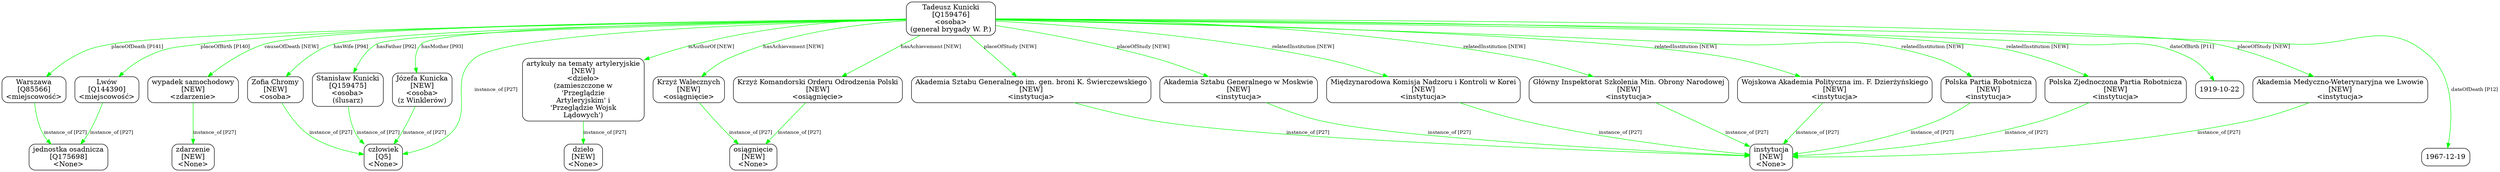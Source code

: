 digraph {
	node [shape=box,
		style=rounded
	];
	edge [fontsize=10];
	"Tadeusz Kunicki
[Q159476]
<osoba>
(generał brygady W. P.)"	[color=black,
		label="Tadeusz Kunicki
[Q159476]
<osoba>
(generał brygady W. P.)"];
	"Lwów
[Q144390]
<miejscowość>"	[color=black,
		label="Lwów
[Q144390]
<miejscowość>"];
	"Tadeusz Kunicki
[Q159476]
<osoba>
(generał brygady W. P.)" -> "Lwów
[Q144390]
<miejscowość>"	[color=green,
		label="placeOfBirth [P140]"];
	"Warszawa
[Q85566]
<miejscowość>"	[color=black,
		label="Warszawa
[Q85566]
<miejscowość>"];
	"Tadeusz Kunicki
[Q159476]
<osoba>
(generał brygady W. P.)" -> "Warszawa
[Q85566]
<miejscowość>"	[color=green,
		label="placeOfDeath [P141]"];
	"wypadek samochodowy
[NEW]
<zdarzenie>"	[color=black,
		label="wypadek samochodowy
[NEW]
<zdarzenie>"];
	"Tadeusz Kunicki
[Q159476]
<osoba>
(generał brygady W. P.)" -> "wypadek samochodowy
[NEW]
<zdarzenie>"	[color=green,
		label="causeOfDeath [NEW]"];
	"Stanisław Kunicki
[Q159475]
<osoba>
(ślusarz)"	[color=black,
		label="Stanisław Kunicki
[Q159475]
<osoba>
(ślusarz)"];
	"Tadeusz Kunicki
[Q159476]
<osoba>
(generał brygady W. P.)" -> "Stanisław Kunicki
[Q159475]
<osoba>
(ślusarz)"	[color=green,
		label="hasFather [P92]"];
	"Józefa Kunicka
[NEW]
<osoba>
(z Winklerów)"	[color=black,
		label="Józefa Kunicka
[NEW]
<osoba>
(z Winklerów)"];
	"Tadeusz Kunicki
[Q159476]
<osoba>
(generał brygady W. P.)" -> "Józefa Kunicka
[NEW]
<osoba>
(z Winklerów)"	[color=green,
		label="hasMother [P93]"];
	"Zofia Chromy
[NEW]
<osoba>"	[color=black,
		label="Zofia Chromy
[NEW]
<osoba>"];
	"Tadeusz Kunicki
[Q159476]
<osoba>
(generał brygady W. P.)" -> "Zofia Chromy
[NEW]
<osoba>"	[color=green,
		label="hasWife [P94]"];
	"Polska Partia Robotnicza
[NEW]
<instytucja>"	[color=black,
		label="Polska Partia Robotnicza
[NEW]
<instytucja>"];
	"Tadeusz Kunicki
[Q159476]
<osoba>
(generał brygady W. P.)" -> "Polska Partia Robotnicza
[NEW]
<instytucja>"	[color=green,
		label="relatedInstitution [NEW]"];
	"Polska Zjednoczona Partia Robotnicza
[NEW]
<instytucja>"	[color=black,
		label="Polska Zjednoczona Partia Robotnicza
[NEW]
<instytucja>"];
	"Tadeusz Kunicki
[Q159476]
<osoba>
(generał brygady W. P.)" -> "Polska Zjednoczona Partia Robotnicza
[NEW]
<instytucja>"	[color=green,
		label="relatedInstitution [NEW]"];
	"artykuły na tematy artyleryjskie
[NEW]
<dzieło>
(zamieszczone w
'Przeglądzie
Artyleryjskim' i
'Przeglądzie Wojsk
Lądowych')"	[color=black,
		label="artykuły na tematy artyleryjskie
[NEW]
<dzieło>
(zamieszczone w
'Przeglądzie
Artyleryjskim' i
'Przeglądzie Wojsk
Lądowych')"];
	"Tadeusz Kunicki
[Q159476]
<osoba>
(generał brygady W. P.)" -> "artykuły na tematy artyleryjskie
[NEW]
<dzieło>
(zamieszczone w
'Przeglądzie
Artyleryjskim' i
'Przeglądzie Wojsk
Lądowych')"	[color=green,
		label="isAuthorOf [NEW]"];
	"Krzyż Komandorski Orderu Odrodzenia Polski
[NEW]
<osiągnięcie>"	[color=black,
		label="Krzyż Komandorski Orderu Odrodzenia Polski
[NEW]
<osiągnięcie>"];
	"Tadeusz Kunicki
[Q159476]
<osoba>
(generał brygady W. P.)" -> "Krzyż Komandorski Orderu Odrodzenia Polski
[NEW]
<osiągnięcie>"	[color=green,
		label="hasAchievement [NEW]"];
	"Krzyż Walecznych
[NEW]
<osiągnięcie>"	[color=black,
		label="Krzyż Walecznych
[NEW]
<osiągnięcie>"];
	"Tadeusz Kunicki
[Q159476]
<osoba>
(generał brygady W. P.)" -> "Krzyż Walecznych
[NEW]
<osiągnięcie>"	[color=green,
		label="hasAchievement [NEW]"];
	"Akademia Medyczno-Weterynaryjna we Lwowie
[NEW]
<instytucja>"	[color=black,
		label="Akademia Medyczno-Weterynaryjna we Lwowie
[NEW]
<instytucja>"];
	"Tadeusz Kunicki
[Q159476]
<osoba>
(generał brygady W. P.)" -> "Akademia Medyczno-Weterynaryjna we Lwowie
[NEW]
<instytucja>"	[color=green,
		label="placeOfStudy [NEW]"];
	"Akademia Sztabu Generalnego im. gen. broni K. Świerczewskiego
[NEW]
<instytucja>"	[color=black,
		label="Akademia Sztabu Generalnego im. gen. broni K. Świerczewskiego
[NEW]
<instytucja>"];
	"Tadeusz Kunicki
[Q159476]
<osoba>
(generał brygady W. P.)" -> "Akademia Sztabu Generalnego im. gen. broni K. Świerczewskiego
[NEW]
<instytucja>"	[color=green,
		label="placeOfStudy [NEW]"];
	"Akademia Sztabu Generalnego w Moskwie
[NEW]
<instytucja>"	[color=black,
		label="Akademia Sztabu Generalnego w Moskwie
[NEW]
<instytucja>"];
	"Tadeusz Kunicki
[Q159476]
<osoba>
(generał brygady W. P.)" -> "Akademia Sztabu Generalnego w Moskwie
[NEW]
<instytucja>"	[color=green,
		label="placeOfStudy [NEW]"];
	"Międzynarodowa Komisja Nadzoru i Kontroli w Korei
[NEW]
<instytucja>"	[color=black,
		label="Międzynarodowa Komisja Nadzoru i Kontroli w Korei
[NEW]
<instytucja>"];
	"Tadeusz Kunicki
[Q159476]
<osoba>
(generał brygady W. P.)" -> "Międzynarodowa Komisja Nadzoru i Kontroli w Korei
[NEW]
<instytucja>"	[color=green,
		label="relatedInstitution [NEW]"];
	"Główny Inspektorat Szkolenia Min. Obrony Narodowej
[NEW]
<instytucja>"	[color=black,
		label="Główny Inspektorat Szkolenia Min. Obrony Narodowej
[NEW]
<instytucja>"];
	"Tadeusz Kunicki
[Q159476]
<osoba>
(generał brygady W. P.)" -> "Główny Inspektorat Szkolenia Min. Obrony Narodowej
[NEW]
<instytucja>"	[color=green,
		label="relatedInstitution [NEW]"];
	"Wojskowa Akademia Polityczna im. F. Dzierżyńskiego
[NEW]
<instytucja>"	[color=black,
		label="Wojskowa Akademia Polityczna im. F. Dzierżyńskiego
[NEW]
<instytucja>"];
	"Tadeusz Kunicki
[Q159476]
<osoba>
(generał brygady W. P.)" -> "Wojskowa Akademia Polityczna im. F. Dzierżyńskiego
[NEW]
<instytucja>"	[color=green,
		label="relatedInstitution [NEW]"];
	"Tadeusz Kunicki
[Q159476]
<osoba>
(generał brygady W. P.)" -> "1919-10-22"	[color=green,
		label="dateOfBirth [P11]",
		minlen=1];
	"Tadeusz Kunicki
[Q159476]
<osoba>
(generał brygady W. P.)" -> "człowiek
[Q5]
<None>"	[color=green,
		label="instance_of [P27]"];
	"Tadeusz Kunicki
[Q159476]
<osoba>
(generał brygady W. P.)" -> "1967-12-19"	[color=green,
		label="dateOfDeath [P12]",
		minlen=2];
	"Lwów
[Q144390]
<miejscowość>" -> "jednostka osadnicza
[Q175698]
<None>"	[color=green,
		label="instance_of [P27]"];
	"Warszawa
[Q85566]
<miejscowość>" -> "jednostka osadnicza
[Q175698]
<None>"	[color=green,
		label="instance_of [P27]"];
	"wypadek samochodowy
[NEW]
<zdarzenie>" -> "zdarzenie
[NEW]
<None>"	[color=green,
		label="instance_of [P27]",
		minlen=1];
	"Stanisław Kunicki
[Q159475]
<osoba>
(ślusarz)" -> "człowiek
[Q5]
<None>"	[color=green,
		label="instance_of [P27]"];
	"Józefa Kunicka
[NEW]
<osoba>
(z Winklerów)" -> "człowiek
[Q5]
<None>"	[color=green,
		label="instance_of [P27]"];
	"Zofia Chromy
[NEW]
<osoba>" -> "człowiek
[Q5]
<None>"	[color=green,
		label="instance_of [P27]"];
	"Polska Partia Robotnicza
[NEW]
<instytucja>" -> "instytucja
[NEW]
<None>"	[color=green,
		label="instance_of [P27]"];
	"Polska Zjednoczona Partia Robotnicza
[NEW]
<instytucja>" -> "instytucja
[NEW]
<None>"	[color=green,
		label="instance_of [P27]"];
	"artykuły na tematy artyleryjskie
[NEW]
<dzieło>
(zamieszczone w
'Przeglądzie
Artyleryjskim' i
'Przeglądzie Wojsk
Lądowych')" -> "dzieło
[NEW]
<None>"	[color=green,
		label="instance_of [P27]",
		minlen=1];
	"Krzyż Komandorski Orderu Odrodzenia Polski
[NEW]
<osiągnięcie>" -> "osiągnięcie
[NEW]
<None>"	[color=green,
		label="instance_of [P27]"];
	"Krzyż Walecznych
[NEW]
<osiągnięcie>" -> "osiągnięcie
[NEW]
<None>"	[color=green,
		label="instance_of [P27]"];
	"Akademia Medyczno-Weterynaryjna we Lwowie
[NEW]
<instytucja>" -> "instytucja
[NEW]
<None>"	[color=green,
		label="instance_of [P27]"];
	"Akademia Sztabu Generalnego im. gen. broni K. Świerczewskiego
[NEW]
<instytucja>" -> "instytucja
[NEW]
<None>"	[color=green,
		label="instance_of [P27]"];
	"Akademia Sztabu Generalnego w Moskwie
[NEW]
<instytucja>" -> "instytucja
[NEW]
<None>"	[color=green,
		label="instance_of [P27]"];
	"Międzynarodowa Komisja Nadzoru i Kontroli w Korei
[NEW]
<instytucja>" -> "instytucja
[NEW]
<None>"	[color=green,
		label="instance_of [P27]"];
	"Główny Inspektorat Szkolenia Min. Obrony Narodowej
[NEW]
<instytucja>" -> "instytucja
[NEW]
<None>"	[color=green,
		label="instance_of [P27]"];
	"Wojskowa Akademia Polityczna im. F. Dzierżyńskiego
[NEW]
<instytucja>" -> "instytucja
[NEW]
<None>"	[color=green,
		label="instance_of [P27]"];
}
